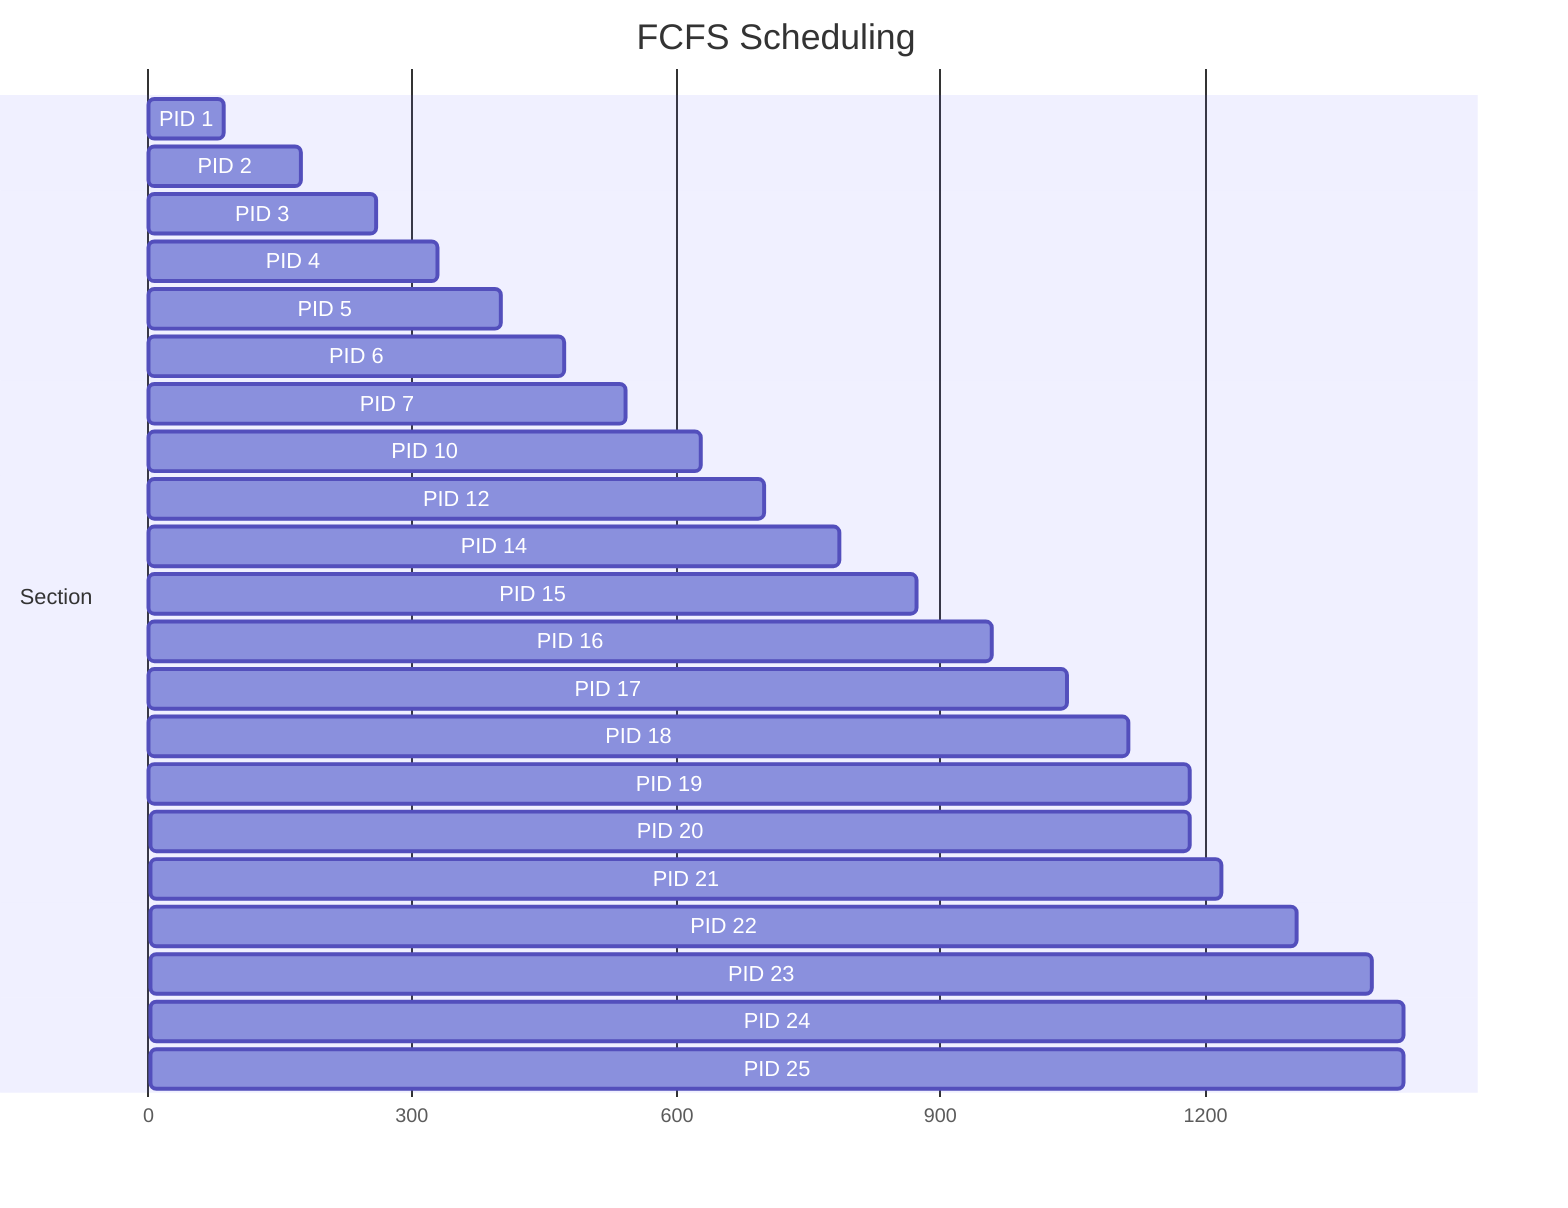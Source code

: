 gantt
title FCFS Scheduling
dateFormat  X
axisFormat %s
section Section
PID 1 : 0, 86
PID 2 : 86, 172
PID 3 : 172, 258
PID 4 : 258, 329
PID 5 : 329, 400
PID 6 : 400, 471
PID 7 : 471, 542
PID 10 : 542, 628
PID 12 : 628, 699
PID 14 : 699, 785
PID 15 : 785, 871
PID 16 : 871, 957
PID 17 : 957, 1043
PID 18 : 1043, 1113
PID 19 : 1113, 1183
PID 20 : 1183, 1183
PID 21 : 1183, 1218
PID 22 : 1218, 1304
PID 23 : 1304, 1390
PID 24 : 1390, 1425
PID 25 : 1425, 1425
